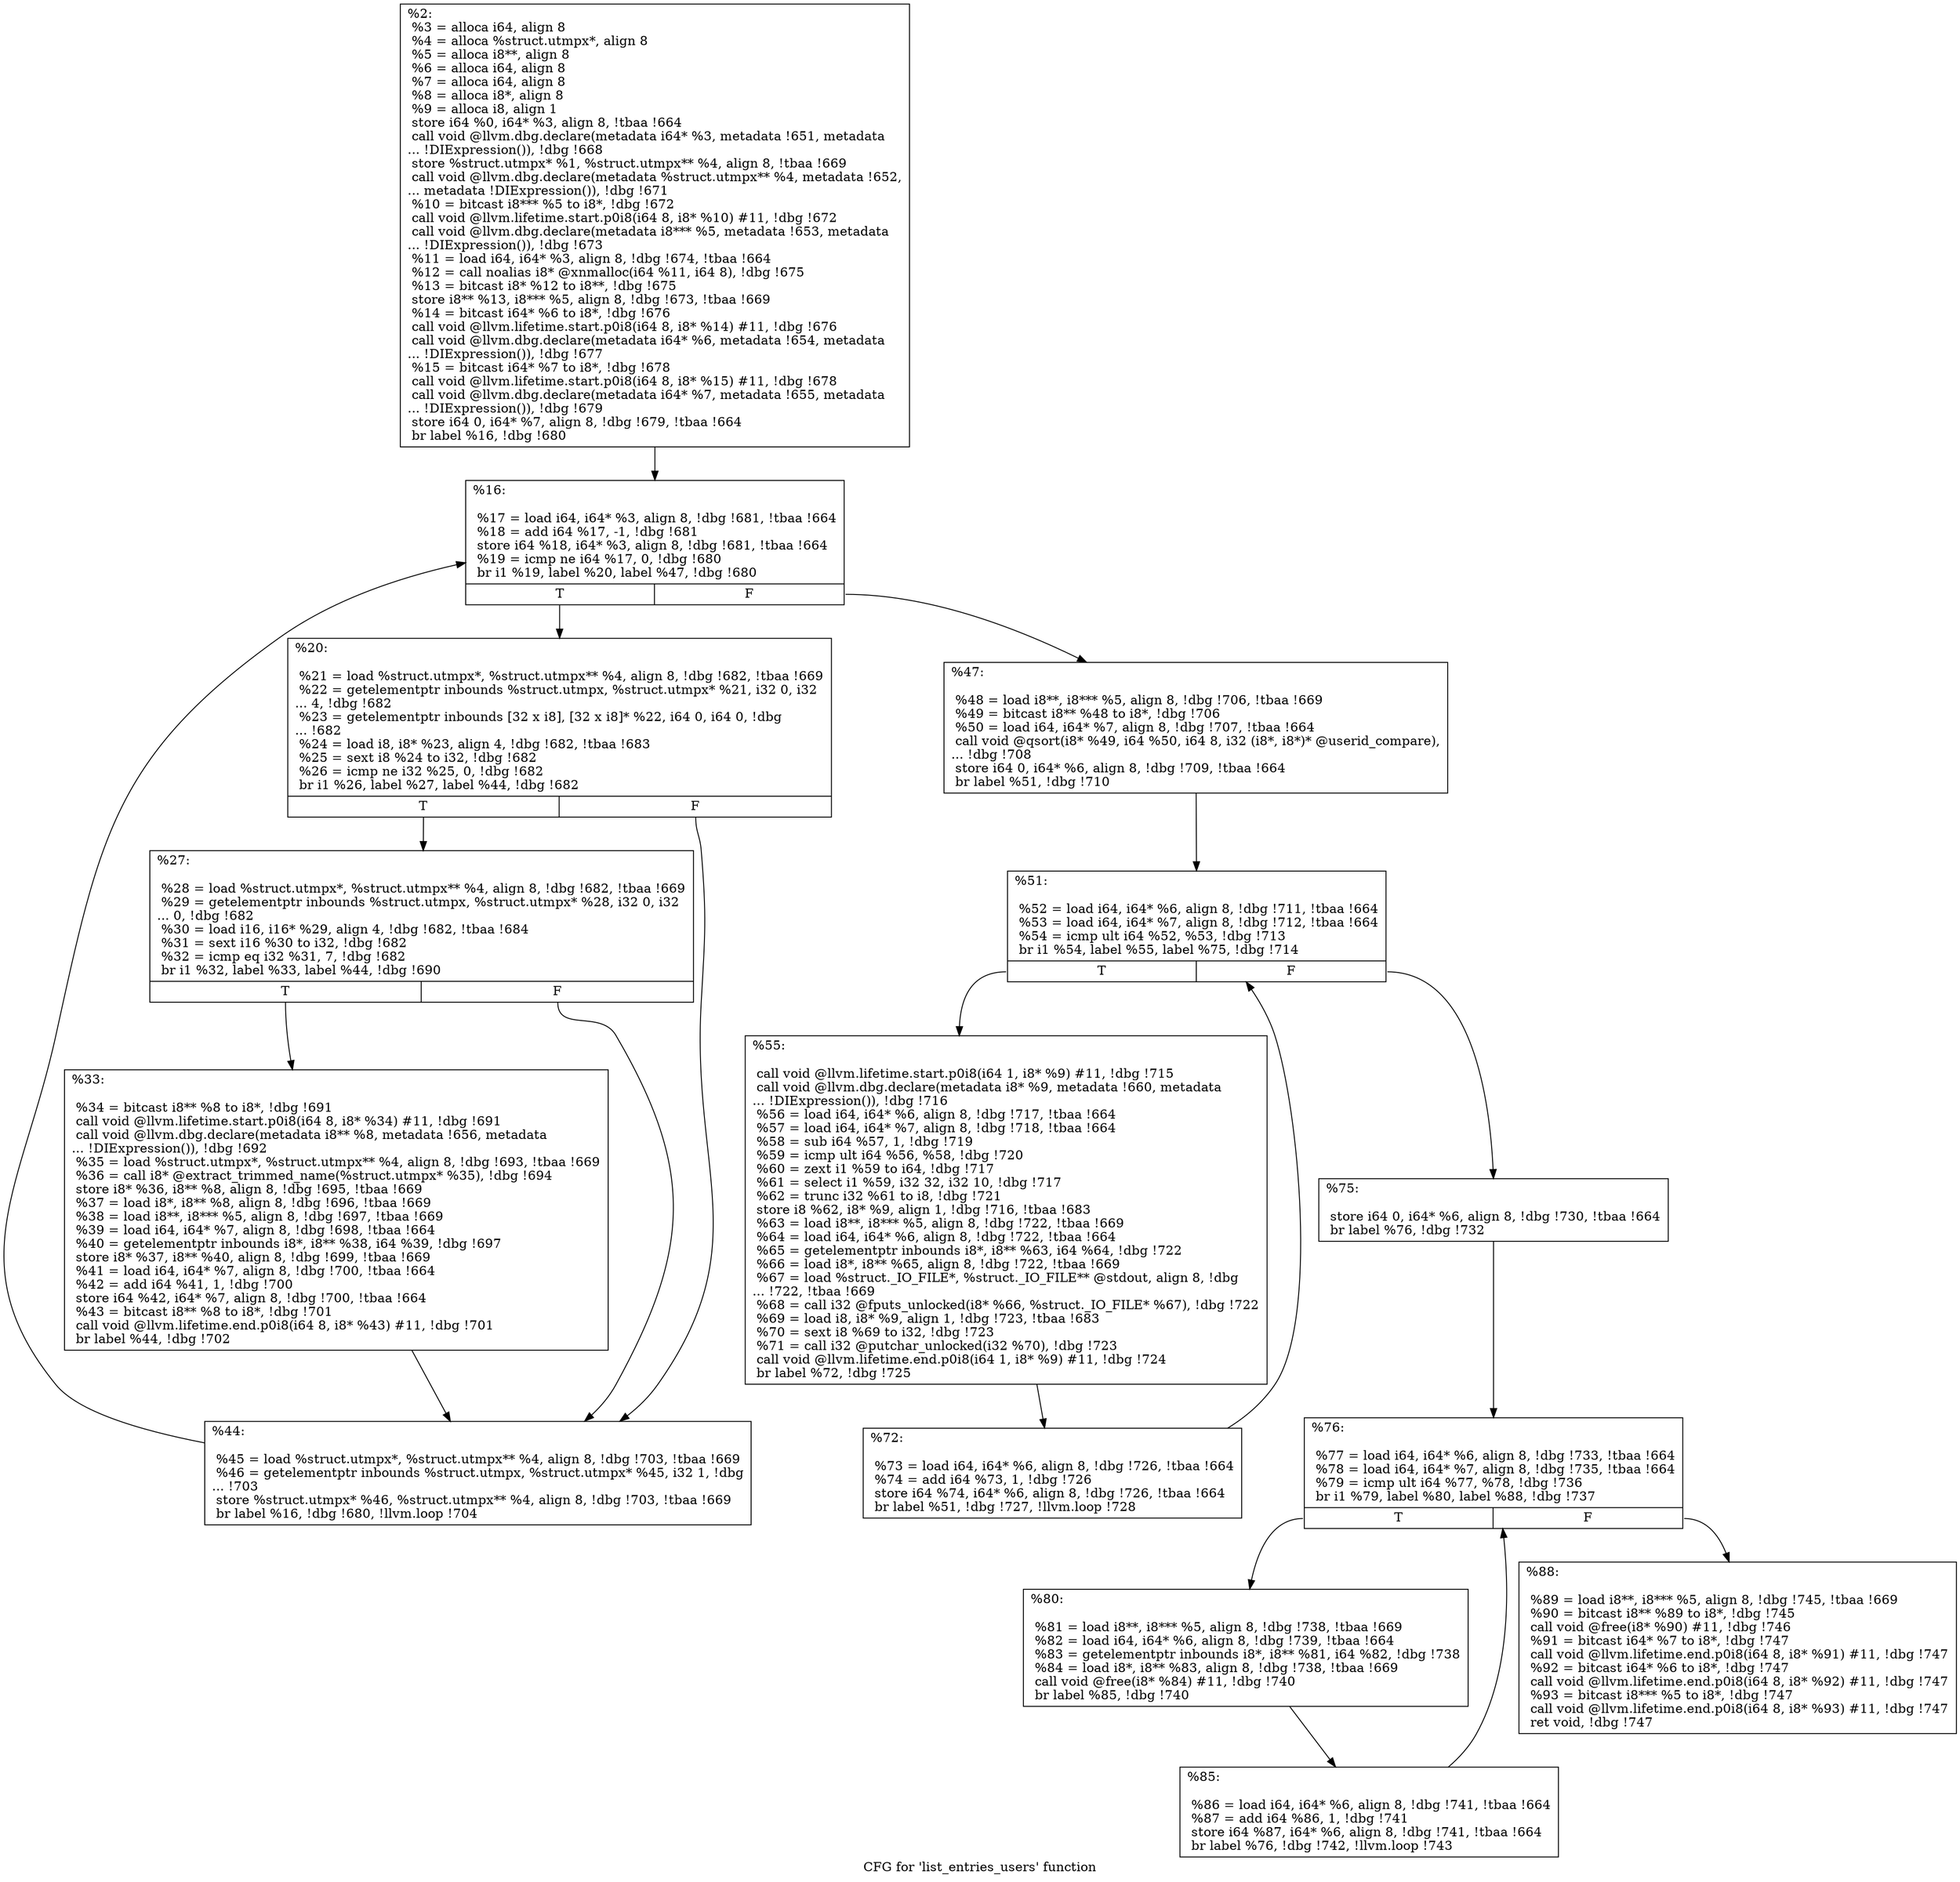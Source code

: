 digraph "CFG for 'list_entries_users' function" {
	label="CFG for 'list_entries_users' function";

	Node0x1f7d9e0 [shape=record,label="{%2:\l  %3 = alloca i64, align 8\l  %4 = alloca %struct.utmpx*, align 8\l  %5 = alloca i8**, align 8\l  %6 = alloca i64, align 8\l  %7 = alloca i64, align 8\l  %8 = alloca i8*, align 8\l  %9 = alloca i8, align 1\l  store i64 %0, i64* %3, align 8, !tbaa !664\l  call void @llvm.dbg.declare(metadata i64* %3, metadata !651, metadata\l... !DIExpression()), !dbg !668\l  store %struct.utmpx* %1, %struct.utmpx** %4, align 8, !tbaa !669\l  call void @llvm.dbg.declare(metadata %struct.utmpx** %4, metadata !652,\l... metadata !DIExpression()), !dbg !671\l  %10 = bitcast i8*** %5 to i8*, !dbg !672\l  call void @llvm.lifetime.start.p0i8(i64 8, i8* %10) #11, !dbg !672\l  call void @llvm.dbg.declare(metadata i8*** %5, metadata !653, metadata\l... !DIExpression()), !dbg !673\l  %11 = load i64, i64* %3, align 8, !dbg !674, !tbaa !664\l  %12 = call noalias i8* @xnmalloc(i64 %11, i64 8), !dbg !675\l  %13 = bitcast i8* %12 to i8**, !dbg !675\l  store i8** %13, i8*** %5, align 8, !dbg !673, !tbaa !669\l  %14 = bitcast i64* %6 to i8*, !dbg !676\l  call void @llvm.lifetime.start.p0i8(i64 8, i8* %14) #11, !dbg !676\l  call void @llvm.dbg.declare(metadata i64* %6, metadata !654, metadata\l... !DIExpression()), !dbg !677\l  %15 = bitcast i64* %7 to i8*, !dbg !678\l  call void @llvm.lifetime.start.p0i8(i64 8, i8* %15) #11, !dbg !678\l  call void @llvm.dbg.declare(metadata i64* %7, metadata !655, metadata\l... !DIExpression()), !dbg !679\l  store i64 0, i64* %7, align 8, !dbg !679, !tbaa !664\l  br label %16, !dbg !680\l}"];
	Node0x1f7d9e0 -> Node0x1f89be0;
	Node0x1f89be0 [shape=record,label="{%16:\l\l  %17 = load i64, i64* %3, align 8, !dbg !681, !tbaa !664\l  %18 = add i64 %17, -1, !dbg !681\l  store i64 %18, i64* %3, align 8, !dbg !681, !tbaa !664\l  %19 = icmp ne i64 %17, 0, !dbg !680\l  br i1 %19, label %20, label %47, !dbg !680\l|{<s0>T|<s1>F}}"];
	Node0x1f89be0:s0 -> Node0x1f89c30;
	Node0x1f89be0:s1 -> Node0x1f89d70;
	Node0x1f89c30 [shape=record,label="{%20:\l\l  %21 = load %struct.utmpx*, %struct.utmpx** %4, align 8, !dbg !682, !tbaa !669\l  %22 = getelementptr inbounds %struct.utmpx, %struct.utmpx* %21, i32 0, i32\l... 4, !dbg !682\l  %23 = getelementptr inbounds [32 x i8], [32 x i8]* %22, i64 0, i64 0, !dbg\l... !682\l  %24 = load i8, i8* %23, align 4, !dbg !682, !tbaa !683\l  %25 = sext i8 %24 to i32, !dbg !682\l  %26 = icmp ne i32 %25, 0, !dbg !682\l  br i1 %26, label %27, label %44, !dbg !682\l|{<s0>T|<s1>F}}"];
	Node0x1f89c30:s0 -> Node0x1f89c80;
	Node0x1f89c30:s1 -> Node0x1f89d20;
	Node0x1f89c80 [shape=record,label="{%27:\l\l  %28 = load %struct.utmpx*, %struct.utmpx** %4, align 8, !dbg !682, !tbaa !669\l  %29 = getelementptr inbounds %struct.utmpx, %struct.utmpx* %28, i32 0, i32\l... 0, !dbg !682\l  %30 = load i16, i16* %29, align 4, !dbg !682, !tbaa !684\l  %31 = sext i16 %30 to i32, !dbg !682\l  %32 = icmp eq i32 %31, 7, !dbg !682\l  br i1 %32, label %33, label %44, !dbg !690\l|{<s0>T|<s1>F}}"];
	Node0x1f89c80:s0 -> Node0x1f89cd0;
	Node0x1f89c80:s1 -> Node0x1f89d20;
	Node0x1f89cd0 [shape=record,label="{%33:\l\l  %34 = bitcast i8** %8 to i8*, !dbg !691\l  call void @llvm.lifetime.start.p0i8(i64 8, i8* %34) #11, !dbg !691\l  call void @llvm.dbg.declare(metadata i8** %8, metadata !656, metadata\l... !DIExpression()), !dbg !692\l  %35 = load %struct.utmpx*, %struct.utmpx** %4, align 8, !dbg !693, !tbaa !669\l  %36 = call i8* @extract_trimmed_name(%struct.utmpx* %35), !dbg !694\l  store i8* %36, i8** %8, align 8, !dbg !695, !tbaa !669\l  %37 = load i8*, i8** %8, align 8, !dbg !696, !tbaa !669\l  %38 = load i8**, i8*** %5, align 8, !dbg !697, !tbaa !669\l  %39 = load i64, i64* %7, align 8, !dbg !698, !tbaa !664\l  %40 = getelementptr inbounds i8*, i8** %38, i64 %39, !dbg !697\l  store i8* %37, i8** %40, align 8, !dbg !699, !tbaa !669\l  %41 = load i64, i64* %7, align 8, !dbg !700, !tbaa !664\l  %42 = add i64 %41, 1, !dbg !700\l  store i64 %42, i64* %7, align 8, !dbg !700, !tbaa !664\l  %43 = bitcast i8** %8 to i8*, !dbg !701\l  call void @llvm.lifetime.end.p0i8(i64 8, i8* %43) #11, !dbg !701\l  br label %44, !dbg !702\l}"];
	Node0x1f89cd0 -> Node0x1f89d20;
	Node0x1f89d20 [shape=record,label="{%44:\l\l  %45 = load %struct.utmpx*, %struct.utmpx** %4, align 8, !dbg !703, !tbaa !669\l  %46 = getelementptr inbounds %struct.utmpx, %struct.utmpx* %45, i32 1, !dbg\l... !703\l  store %struct.utmpx* %46, %struct.utmpx** %4, align 8, !dbg !703, !tbaa !669\l  br label %16, !dbg !680, !llvm.loop !704\l}"];
	Node0x1f89d20 -> Node0x1f89be0;
	Node0x1f89d70 [shape=record,label="{%47:\l\l  %48 = load i8**, i8*** %5, align 8, !dbg !706, !tbaa !669\l  %49 = bitcast i8** %48 to i8*, !dbg !706\l  %50 = load i64, i64* %7, align 8, !dbg !707, !tbaa !664\l  call void @qsort(i8* %49, i64 %50, i64 8, i32 (i8*, i8*)* @userid_compare),\l... !dbg !708\l  store i64 0, i64* %6, align 8, !dbg !709, !tbaa !664\l  br label %51, !dbg !710\l}"];
	Node0x1f89d70 -> Node0x1f89dc0;
	Node0x1f89dc0 [shape=record,label="{%51:\l\l  %52 = load i64, i64* %6, align 8, !dbg !711, !tbaa !664\l  %53 = load i64, i64* %7, align 8, !dbg !712, !tbaa !664\l  %54 = icmp ult i64 %52, %53, !dbg !713\l  br i1 %54, label %55, label %75, !dbg !714\l|{<s0>T|<s1>F}}"];
	Node0x1f89dc0:s0 -> Node0x1f89e10;
	Node0x1f89dc0:s1 -> Node0x1f89eb0;
	Node0x1f89e10 [shape=record,label="{%55:\l\l  call void @llvm.lifetime.start.p0i8(i64 1, i8* %9) #11, !dbg !715\l  call void @llvm.dbg.declare(metadata i8* %9, metadata !660, metadata\l... !DIExpression()), !dbg !716\l  %56 = load i64, i64* %6, align 8, !dbg !717, !tbaa !664\l  %57 = load i64, i64* %7, align 8, !dbg !718, !tbaa !664\l  %58 = sub i64 %57, 1, !dbg !719\l  %59 = icmp ult i64 %56, %58, !dbg !720\l  %60 = zext i1 %59 to i64, !dbg !717\l  %61 = select i1 %59, i32 32, i32 10, !dbg !717\l  %62 = trunc i32 %61 to i8, !dbg !721\l  store i8 %62, i8* %9, align 1, !dbg !716, !tbaa !683\l  %63 = load i8**, i8*** %5, align 8, !dbg !722, !tbaa !669\l  %64 = load i64, i64* %6, align 8, !dbg !722, !tbaa !664\l  %65 = getelementptr inbounds i8*, i8** %63, i64 %64, !dbg !722\l  %66 = load i8*, i8** %65, align 8, !dbg !722, !tbaa !669\l  %67 = load %struct._IO_FILE*, %struct._IO_FILE** @stdout, align 8, !dbg\l... !722, !tbaa !669\l  %68 = call i32 @fputs_unlocked(i8* %66, %struct._IO_FILE* %67), !dbg !722\l  %69 = load i8, i8* %9, align 1, !dbg !723, !tbaa !683\l  %70 = sext i8 %69 to i32, !dbg !723\l  %71 = call i32 @putchar_unlocked(i32 %70), !dbg !723\l  call void @llvm.lifetime.end.p0i8(i64 1, i8* %9) #11, !dbg !724\l  br label %72, !dbg !725\l}"];
	Node0x1f89e10 -> Node0x1f89e60;
	Node0x1f89e60 [shape=record,label="{%72:\l\l  %73 = load i64, i64* %6, align 8, !dbg !726, !tbaa !664\l  %74 = add i64 %73, 1, !dbg !726\l  store i64 %74, i64* %6, align 8, !dbg !726, !tbaa !664\l  br label %51, !dbg !727, !llvm.loop !728\l}"];
	Node0x1f89e60 -> Node0x1f89dc0;
	Node0x1f89eb0 [shape=record,label="{%75:\l\l  store i64 0, i64* %6, align 8, !dbg !730, !tbaa !664\l  br label %76, !dbg !732\l}"];
	Node0x1f89eb0 -> Node0x1f89f00;
	Node0x1f89f00 [shape=record,label="{%76:\l\l  %77 = load i64, i64* %6, align 8, !dbg !733, !tbaa !664\l  %78 = load i64, i64* %7, align 8, !dbg !735, !tbaa !664\l  %79 = icmp ult i64 %77, %78, !dbg !736\l  br i1 %79, label %80, label %88, !dbg !737\l|{<s0>T|<s1>F}}"];
	Node0x1f89f00:s0 -> Node0x1f89f50;
	Node0x1f89f00:s1 -> Node0x1f89ff0;
	Node0x1f89f50 [shape=record,label="{%80:\l\l  %81 = load i8**, i8*** %5, align 8, !dbg !738, !tbaa !669\l  %82 = load i64, i64* %6, align 8, !dbg !739, !tbaa !664\l  %83 = getelementptr inbounds i8*, i8** %81, i64 %82, !dbg !738\l  %84 = load i8*, i8** %83, align 8, !dbg !738, !tbaa !669\l  call void @free(i8* %84) #11, !dbg !740\l  br label %85, !dbg !740\l}"];
	Node0x1f89f50 -> Node0x1f89fa0;
	Node0x1f89fa0 [shape=record,label="{%85:\l\l  %86 = load i64, i64* %6, align 8, !dbg !741, !tbaa !664\l  %87 = add i64 %86, 1, !dbg !741\l  store i64 %87, i64* %6, align 8, !dbg !741, !tbaa !664\l  br label %76, !dbg !742, !llvm.loop !743\l}"];
	Node0x1f89fa0 -> Node0x1f89f00;
	Node0x1f89ff0 [shape=record,label="{%88:\l\l  %89 = load i8**, i8*** %5, align 8, !dbg !745, !tbaa !669\l  %90 = bitcast i8** %89 to i8*, !dbg !745\l  call void @free(i8* %90) #11, !dbg !746\l  %91 = bitcast i64* %7 to i8*, !dbg !747\l  call void @llvm.lifetime.end.p0i8(i64 8, i8* %91) #11, !dbg !747\l  %92 = bitcast i64* %6 to i8*, !dbg !747\l  call void @llvm.lifetime.end.p0i8(i64 8, i8* %92) #11, !dbg !747\l  %93 = bitcast i8*** %5 to i8*, !dbg !747\l  call void @llvm.lifetime.end.p0i8(i64 8, i8* %93) #11, !dbg !747\l  ret void, !dbg !747\l}"];
}
